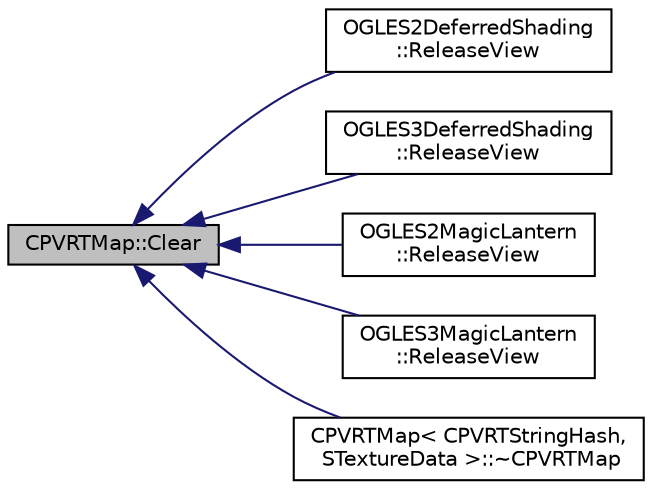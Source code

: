 digraph "CPVRTMap::Clear"
{
  edge [fontname="Helvetica",fontsize="10",labelfontname="Helvetica",labelfontsize="10"];
  node [fontname="Helvetica",fontsize="10",shape=record];
  rankdir="LR";
  Node1 [label="CPVRTMap::Clear",height=0.2,width=0.4,color="black", fillcolor="grey75", style="filled", fontcolor="black"];
  Node1 -> Node2 [dir="back",color="midnightblue",fontsize="10",style="solid"];
  Node2 [label="OGLES2DeferredShading\l::ReleaseView",height=0.2,width=0.4,color="black", fillcolor="white", style="filled",URL="$class_o_g_l_e_s2_deferred_shading.html#ae565e305e7a00c5ce168b5e24b528beb"];
  Node1 -> Node3 [dir="back",color="midnightblue",fontsize="10",style="solid"];
  Node3 [label="OGLES3DeferredShading\l::ReleaseView",height=0.2,width=0.4,color="black", fillcolor="white", style="filled",URL="$class_o_g_l_e_s3_deferred_shading.html#a7f38aea54bc80744ba226f6db183b693"];
  Node1 -> Node4 [dir="back",color="midnightblue",fontsize="10",style="solid"];
  Node4 [label="OGLES2MagicLantern\l::ReleaseView",height=0.2,width=0.4,color="black", fillcolor="white", style="filled",URL="$class_o_g_l_e_s2_magic_lantern.html#aeecc9bb54a8e14e881caa260e72bbeeb"];
  Node1 -> Node5 [dir="back",color="midnightblue",fontsize="10",style="solid"];
  Node5 [label="OGLES3MagicLantern\l::ReleaseView",height=0.2,width=0.4,color="black", fillcolor="white", style="filled",URL="$class_o_g_l_e_s3_magic_lantern.html#a99e71d7f7a01f5bea73b3baefb32fb9b"];
  Node1 -> Node6 [dir="back",color="midnightblue",fontsize="10",style="solid"];
  Node6 [label="CPVRTMap\< CPVRTStringHash,\l STextureData \>::~CPVRTMap",height=0.2,width=0.4,color="black", fillcolor="white", style="filled",URL="$singleton_c_p_v_r_t_map.html#a938e051ed468becf337bf1fb51c1d873",tooltip="Destructor for a CPVRTMap. "];
}

